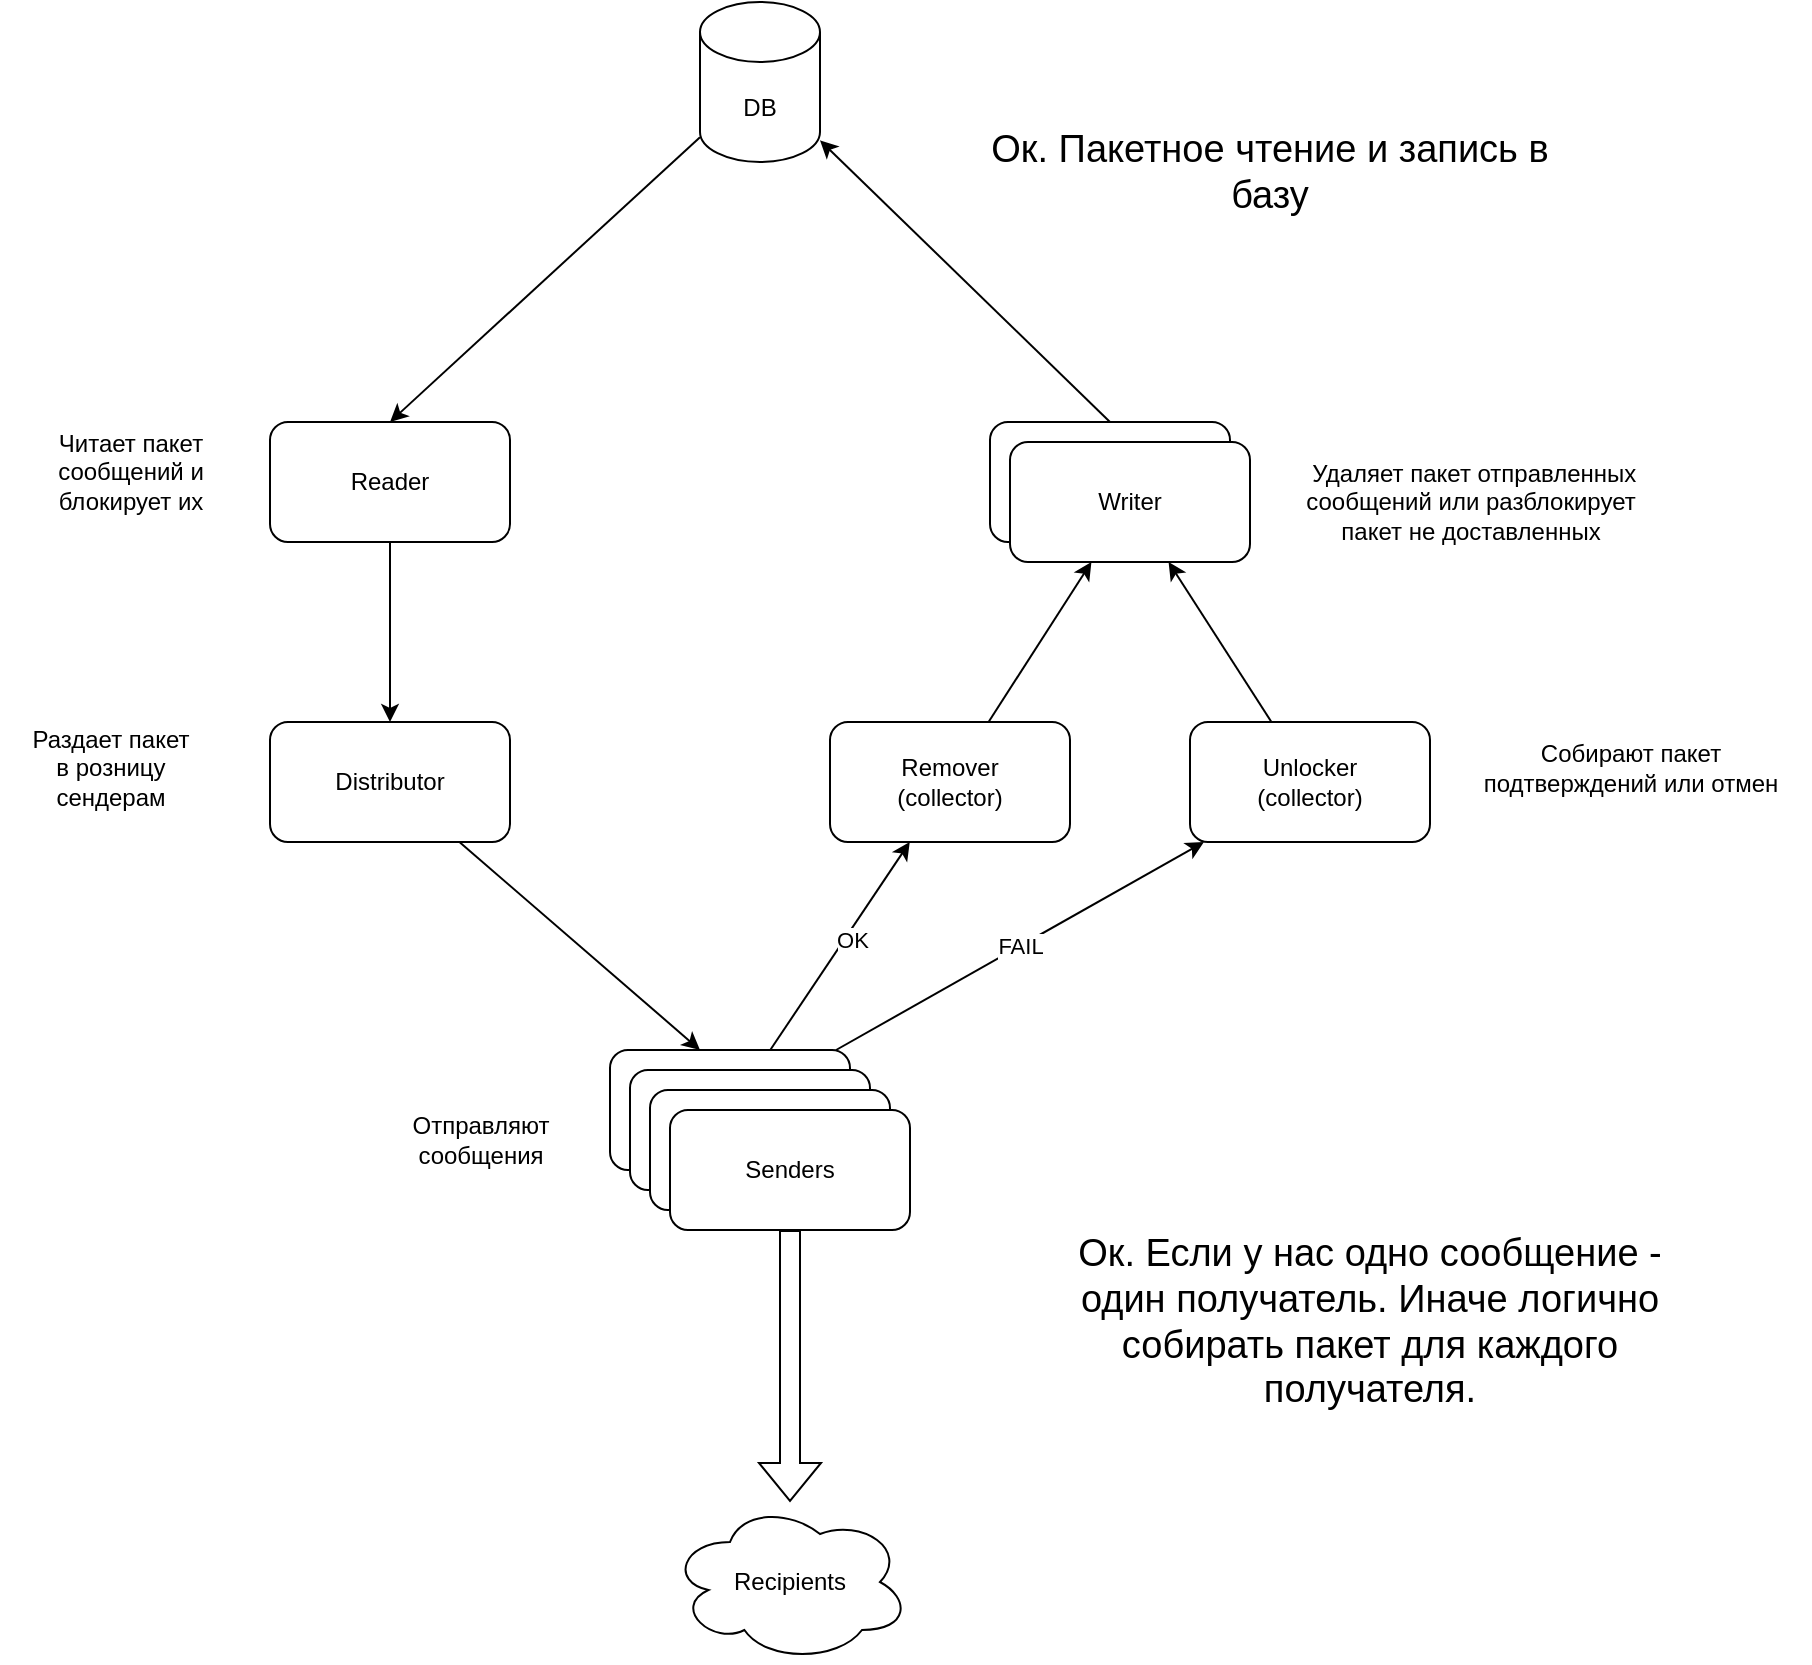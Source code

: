 <mxfile version="21.6.8" type="google">
  <diagram name="Страница 1" id="rPLJCwPzJy3Q9IWxEGzV">
    <mxGraphModel dx="1006" dy="1433" grid="1" gridSize="10" guides="1" tooltips="1" connect="1" arrows="1" fold="1" page="1" pageScale="1" pageWidth="1169" pageHeight="827" math="0" shadow="0">
      <root>
        <mxCell id="0" />
        <mxCell id="1" parent="0" />
        <mxCell id="29RWeEltPoiVit_mjaSB-18" style="rounded=0;orthogonalLoop=1;jettySize=auto;html=1;entryX=0.375;entryY=0;entryDx=0;entryDy=0;entryPerimeter=0;" parent="1" source="29RWeEltPoiVit_mjaSB-2" target="29RWeEltPoiVit_mjaSB-3" edge="1">
          <mxGeometry relative="1" as="geometry" />
        </mxCell>
        <mxCell id="29RWeEltPoiVit_mjaSB-2" value="Distributor" style="rounded=1;whiteSpace=wrap;html=1;" parent="1" vertex="1">
          <mxGeometry x="210" y="250" width="120" height="60" as="geometry" />
        </mxCell>
        <mxCell id="29RWeEltPoiVit_mjaSB-24" style="rounded=0;orthogonalLoop=1;jettySize=auto;html=1;" parent="1" source="29RWeEltPoiVit_mjaSB-4" target="29RWeEltPoiVit_mjaSB-22" edge="1">
          <mxGeometry relative="1" as="geometry" />
        </mxCell>
        <mxCell id="29RWeEltPoiVit_mjaSB-4" value="Remover&lt;br&gt;(collector)" style="rounded=1;whiteSpace=wrap;html=1;" parent="1" vertex="1">
          <mxGeometry x="490" y="250" width="120" height="60" as="geometry" />
        </mxCell>
        <mxCell id="29RWeEltPoiVit_mjaSB-10" value="" style="group;rounded=1;" parent="1" connectable="0" vertex="1">
          <mxGeometry x="190" y="80" width="140" height="80" as="geometry" />
        </mxCell>
        <mxCell id="29RWeEltPoiVit_mjaSB-6" value="Reader" style="rounded=1;whiteSpace=wrap;html=1;" parent="29RWeEltPoiVit_mjaSB-10" vertex="1">
          <mxGeometry x="20" y="20" width="120" height="60" as="geometry" />
        </mxCell>
        <mxCell id="29RWeEltPoiVit_mjaSB-11" value="" style="group;rounded=1;" parent="1" connectable="0" vertex="1">
          <mxGeometry x="380" y="414" width="150" height="90" as="geometry" />
        </mxCell>
        <mxCell id="29RWeEltPoiVit_mjaSB-3" value="Producer" style="rounded=1;whiteSpace=wrap;html=1;" parent="29RWeEltPoiVit_mjaSB-11" vertex="1">
          <mxGeometry width="120" height="60" as="geometry" />
        </mxCell>
        <mxCell id="29RWeEltPoiVit_mjaSB-7" value="Producer" style="rounded=1;whiteSpace=wrap;html=1;" parent="29RWeEltPoiVit_mjaSB-11" vertex="1">
          <mxGeometry x="10" y="10" width="120" height="60" as="geometry" />
        </mxCell>
        <mxCell id="29RWeEltPoiVit_mjaSB-8" value="Producer" style="rounded=1;whiteSpace=wrap;html=1;" parent="29RWeEltPoiVit_mjaSB-11" vertex="1">
          <mxGeometry x="20" y="20" width="120" height="60" as="geometry" />
        </mxCell>
        <mxCell id="29RWeEltPoiVit_mjaSB-9" value="Senders" style="rounded=1;whiteSpace=wrap;html=1;" parent="29RWeEltPoiVit_mjaSB-11" vertex="1">
          <mxGeometry x="30" y="30" width="120" height="60" as="geometry" />
        </mxCell>
        <mxCell id="29RWeEltPoiVit_mjaSB-25" style="rounded=0;orthogonalLoop=1;jettySize=auto;html=1;" parent="1" source="29RWeEltPoiVit_mjaSB-13" target="29RWeEltPoiVit_mjaSB-22" edge="1">
          <mxGeometry relative="1" as="geometry" />
        </mxCell>
        <mxCell id="29RWeEltPoiVit_mjaSB-13" value="Unlocker&lt;br&gt;(collector)" style="rounded=1;whiteSpace=wrap;html=1;" parent="1" vertex="1">
          <mxGeometry x="670" y="250" width="120" height="60" as="geometry" />
        </mxCell>
        <mxCell id="29RWeEltPoiVit_mjaSB-19" style="rounded=0;orthogonalLoop=1;jettySize=auto;html=1;entryX=0.5;entryY=0;entryDx=0;entryDy=0;" parent="1" source="29RWeEltPoiVit_mjaSB-14" target="29RWeEltPoiVit_mjaSB-6" edge="1">
          <mxGeometry relative="1" as="geometry">
            <mxPoint x="259.96" y="78.98" as="targetPoint" />
          </mxGeometry>
        </mxCell>
        <mxCell id="29RWeEltPoiVit_mjaSB-14" value="DB" style="shape=cylinder3;whiteSpace=wrap;html=1;boundedLbl=1;backgroundOutline=1;size=15;" parent="1" vertex="1">
          <mxGeometry x="425" y="-110" width="60" height="80" as="geometry" />
        </mxCell>
        <mxCell id="29RWeEltPoiVit_mjaSB-16" value="Recipients" style="ellipse;shape=cloud;whiteSpace=wrap;html=1;" parent="1" vertex="1">
          <mxGeometry x="410" y="640" width="120" height="80" as="geometry" />
        </mxCell>
        <mxCell id="29RWeEltPoiVit_mjaSB-17" style="edgeStyle=orthogonalEdgeStyle;rounded=0;orthogonalLoop=1;jettySize=auto;html=1;" parent="1" source="29RWeEltPoiVit_mjaSB-6" target="29RWeEltPoiVit_mjaSB-2" edge="1">
          <mxGeometry relative="1" as="geometry" />
        </mxCell>
        <mxCell id="29RWeEltPoiVit_mjaSB-23" style="rounded=0;orthogonalLoop=1;jettySize=auto;html=1;exitX=0.5;exitY=0;exitDx=0;exitDy=0;" parent="1" source="29RWeEltPoiVit_mjaSB-21" target="29RWeEltPoiVit_mjaSB-14" edge="1">
          <mxGeometry relative="1" as="geometry">
            <mxPoint x="620" y="90" as="sourcePoint" />
          </mxGeometry>
        </mxCell>
        <mxCell id="29RWeEltPoiVit_mjaSB-21" value="Worker" style="rounded=1;whiteSpace=wrap;html=1;" parent="1" vertex="1">
          <mxGeometry x="570" y="100" width="120" height="60" as="geometry" />
        </mxCell>
        <mxCell id="29RWeEltPoiVit_mjaSB-22" value="Writer" style="rounded=1;whiteSpace=wrap;html=1;" parent="1" vertex="1">
          <mxGeometry x="580" y="110" width="120" height="60" as="geometry" />
        </mxCell>
        <mxCell id="29RWeEltPoiVit_mjaSB-26" style="rounded=0;orthogonalLoop=1;jettySize=auto;html=1;" parent="1" source="29RWeEltPoiVit_mjaSB-3" target="29RWeEltPoiVit_mjaSB-4" edge="1">
          <mxGeometry relative="1" as="geometry" />
        </mxCell>
        <mxCell id="29RWeEltPoiVit_mjaSB-39" value="OK" style="edgeLabel;html=1;align=center;verticalAlign=middle;resizable=0;points=[];" parent="29RWeEltPoiVit_mjaSB-26" connectable="0" vertex="1">
          <mxGeometry x="0.093" y="-3" relative="1" as="geometry">
            <mxPoint as="offset" />
          </mxGeometry>
        </mxCell>
        <mxCell id="29RWeEltPoiVit_mjaSB-27" value="FAIL" style="rounded=0;orthogonalLoop=1;jettySize=auto;html=1;" parent="1" source="29RWeEltPoiVit_mjaSB-3" target="29RWeEltPoiVit_mjaSB-13" edge="1">
          <mxGeometry relative="1" as="geometry" />
        </mxCell>
        <mxCell id="29RWeEltPoiVit_mjaSB-28" style="rounded=0;orthogonalLoop=1;jettySize=auto;html=1;shape=flexArrow;" parent="1" source="29RWeEltPoiVit_mjaSB-9" target="29RWeEltPoiVit_mjaSB-16" edge="1">
          <mxGeometry relative="1" as="geometry" />
        </mxCell>
        <mxCell id="29RWeEltPoiVit_mjaSB-32" value="Читает пакет&lt;br&gt;сообщений и&lt;br&gt;блокирует их" style="text;html=1;align=center;verticalAlign=middle;resizable=0;points=[];autosize=1;strokeColor=none;fillColor=none;" parent="1" vertex="1">
          <mxGeometry x="90" y="95" width="100" height="60" as="geometry" />
        </mxCell>
        <mxCell id="29RWeEltPoiVit_mjaSB-33" value="Раздает пакет&lt;br&gt;в розницу&lt;br&gt;сендерам" style="text;html=1;align=center;verticalAlign=middle;resizable=0;points=[];autosize=1;strokeColor=none;fillColor=none;" parent="1" vertex="1">
          <mxGeometry x="75" y="243" width="110" height="60" as="geometry" />
        </mxCell>
        <mxCell id="29RWeEltPoiVit_mjaSB-34" value="Собирают пакет&lt;br&gt;подтверждений или отмен" style="text;html=1;align=center;verticalAlign=middle;resizable=0;points=[];autosize=1;strokeColor=none;fillColor=none;" parent="1" vertex="1">
          <mxGeometry x="800" y="253" width="180" height="40" as="geometry" />
        </mxCell>
        <mxCell id="29RWeEltPoiVit_mjaSB-35" value="&amp;nbsp;Удаляет пакет отправленных&lt;br&gt;сообщений или разблокирует&lt;br&gt;&amp;nbsp;пакет не доставленных&amp;nbsp;" style="text;html=1;align=center;verticalAlign=middle;resizable=0;points=[];autosize=1;strokeColor=none;fillColor=none;" parent="1" vertex="1">
          <mxGeometry x="710" y="110" width="200" height="60" as="geometry" />
        </mxCell>
        <mxCell id="29RWeEltPoiVit_mjaSB-36" value="Отправляют&lt;br&gt;сообщения" style="text;html=1;align=center;verticalAlign=middle;resizable=0;points=[];autosize=1;strokeColor=none;fillColor=none;" parent="1" vertex="1">
          <mxGeometry x="270" y="439" width="90" height="40" as="geometry" />
        </mxCell>
        <mxCell id="29RWeEltPoiVit_mjaSB-37" value="Ок. Если у нас одно сообщение - один получатель. Иначе логично собирать пакет для каждого получателя." style="text;html=1;strokeColor=none;fillColor=none;align=center;verticalAlign=middle;whiteSpace=wrap;rounded=0;fontSize=19;" parent="1" vertex="1">
          <mxGeometry x="600" y="480" width="320" height="140" as="geometry" />
        </mxCell>
        <mxCell id="29RWeEltPoiVit_mjaSB-38" value="Ок. Пакетное чтение и запись в базу" style="text;html=1;strokeColor=none;fillColor=none;align=center;verticalAlign=middle;whiteSpace=wrap;rounded=0;fontSize=19;" parent="1" vertex="1">
          <mxGeometry x="550" y="-60" width="320" height="70" as="geometry" />
        </mxCell>
      </root>
    </mxGraphModel>
  </diagram>
</mxfile>

